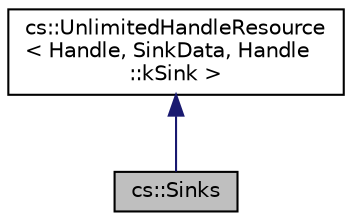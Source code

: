 digraph "cs::Sinks"
{
  edge [fontname="Helvetica",fontsize="10",labelfontname="Helvetica",labelfontsize="10"];
  node [fontname="Helvetica",fontsize="10",shape=record];
  Node1 [label="cs::Sinks",height=0.2,width=0.4,color="black", fillcolor="grey75", style="filled", fontcolor="black"];
  Node2 -> Node1 [dir="back",color="midnightblue",fontsize="10",style="solid",fontname="Helvetica"];
  Node2 [label="cs::UnlimitedHandleResource\l\< Handle, SinkData, Handle\l::kSink \>",height=0.2,width=0.4,color="black", fillcolor="white", style="filled",URL="$classcs_1_1UnlimitedHandleResource.html"];
}

